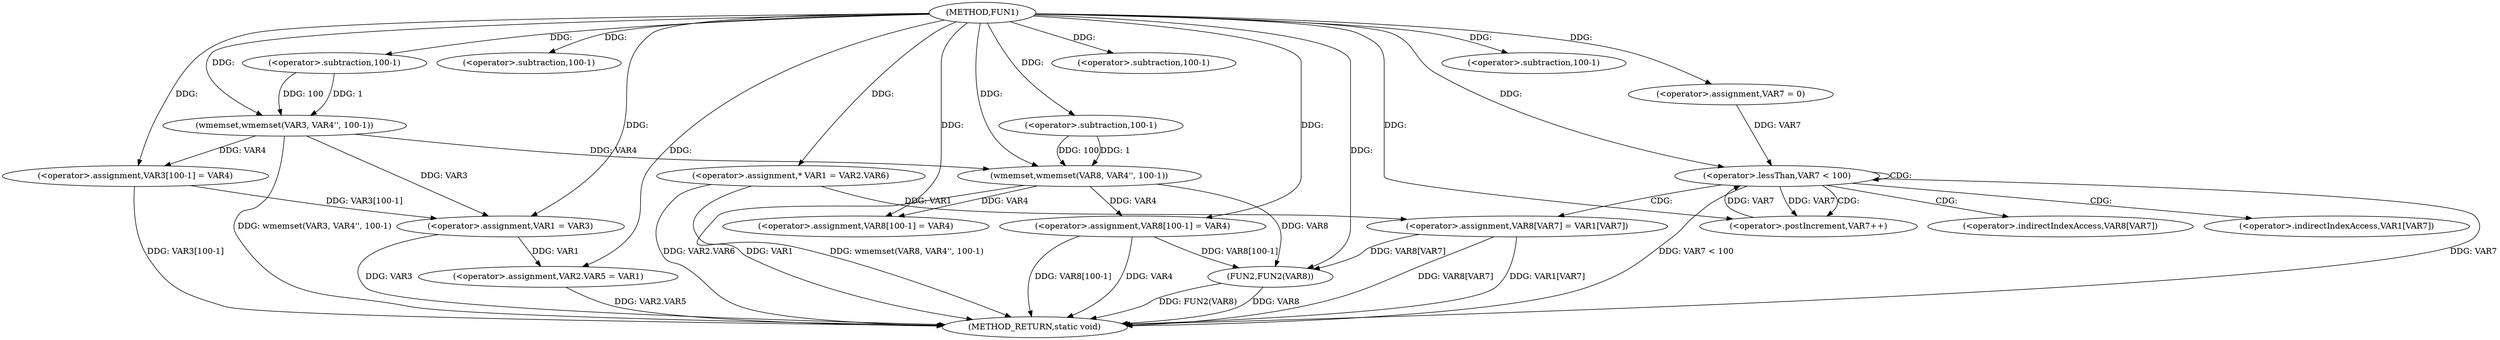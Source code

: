 digraph FUN1 {  
"1000100" [label = "(METHOD,FUN1)" ]
"1000175" [label = "(METHOD_RETURN,static void)" ]
"1000105" [label = "(wmemset,wmemset(VAR3, VAR4'', 100-1))" ]
"1000108" [label = "(<operator>.subtraction,100-1)" ]
"1000111" [label = "(<operator>.assignment,VAR3[100-1] = VAR4)" ]
"1000114" [label = "(<operator>.subtraction,100-1)" ]
"1000118" [label = "(<operator>.assignment,VAR1 = VAR3)" ]
"1000121" [label = "(<operator>.assignment,VAR2.VAR5 = VAR1)" ]
"1000128" [label = "(<operator>.assignment,* VAR1 = VAR2.VAR6)" ]
"1000136" [label = "(wmemset,wmemset(VAR8, VAR4'', 100-1))" ]
"1000139" [label = "(<operator>.subtraction,100-1)" ]
"1000142" [label = "(<operator>.assignment,VAR8[100-1] = VAR4)" ]
"1000145" [label = "(<operator>.subtraction,100-1)" ]
"1000150" [label = "(<operator>.assignment,VAR7 = 0)" ]
"1000153" [label = "(<operator>.lessThan,VAR7 < 100)" ]
"1000156" [label = "(<operator>.postIncrement,VAR7++)" ]
"1000159" [label = "(<operator>.assignment,VAR8[VAR7] = VAR1[VAR7])" ]
"1000166" [label = "(<operator>.assignment,VAR8[100-1] = VAR4)" ]
"1000169" [label = "(<operator>.subtraction,100-1)" ]
"1000173" [label = "(FUN2,FUN2(VAR8))" ]
"1000160" [label = "(<operator>.indirectIndexAccess,VAR8[VAR7])" ]
"1000163" [label = "(<operator>.indirectIndexAccess,VAR1[VAR7])" ]
  "1000128" -> "1000175"  [ label = "DDG: VAR2.VAR6"] 
  "1000166" -> "1000175"  [ label = "DDG: VAR4"] 
  "1000105" -> "1000175"  [ label = "DDG: wmemset(VAR3, VAR4'', 100-1)"] 
  "1000159" -> "1000175"  [ label = "DDG: VAR8[VAR7]"] 
  "1000153" -> "1000175"  [ label = "DDG: VAR7 < 100"] 
  "1000111" -> "1000175"  [ label = "DDG: VAR3[100-1]"] 
  "1000153" -> "1000175"  [ label = "DDG: VAR7"] 
  "1000159" -> "1000175"  [ label = "DDG: VAR1[VAR7]"] 
  "1000173" -> "1000175"  [ label = "DDG: VAR8"] 
  "1000128" -> "1000175"  [ label = "DDG: VAR1"] 
  "1000166" -> "1000175"  [ label = "DDG: VAR8[100-1]"] 
  "1000118" -> "1000175"  [ label = "DDG: VAR3"] 
  "1000173" -> "1000175"  [ label = "DDG: FUN2(VAR8)"] 
  "1000136" -> "1000175"  [ label = "DDG: wmemset(VAR8, VAR4'', 100-1)"] 
  "1000121" -> "1000175"  [ label = "DDG: VAR2.VAR5"] 
  "1000100" -> "1000105"  [ label = "DDG: "] 
  "1000108" -> "1000105"  [ label = "DDG: 100"] 
  "1000108" -> "1000105"  [ label = "DDG: 1"] 
  "1000100" -> "1000108"  [ label = "DDG: "] 
  "1000105" -> "1000111"  [ label = "DDG: VAR4"] 
  "1000100" -> "1000111"  [ label = "DDG: "] 
  "1000100" -> "1000114"  [ label = "DDG: "] 
  "1000111" -> "1000118"  [ label = "DDG: VAR3[100-1]"] 
  "1000105" -> "1000118"  [ label = "DDG: VAR3"] 
  "1000100" -> "1000118"  [ label = "DDG: "] 
  "1000118" -> "1000121"  [ label = "DDG: VAR1"] 
  "1000100" -> "1000121"  [ label = "DDG: "] 
  "1000100" -> "1000128"  [ label = "DDG: "] 
  "1000100" -> "1000136"  [ label = "DDG: "] 
  "1000105" -> "1000136"  [ label = "DDG: VAR4"] 
  "1000139" -> "1000136"  [ label = "DDG: 100"] 
  "1000139" -> "1000136"  [ label = "DDG: 1"] 
  "1000100" -> "1000139"  [ label = "DDG: "] 
  "1000136" -> "1000142"  [ label = "DDG: VAR4"] 
  "1000100" -> "1000142"  [ label = "DDG: "] 
  "1000100" -> "1000145"  [ label = "DDG: "] 
  "1000100" -> "1000150"  [ label = "DDG: "] 
  "1000150" -> "1000153"  [ label = "DDG: VAR7"] 
  "1000156" -> "1000153"  [ label = "DDG: VAR7"] 
  "1000100" -> "1000153"  [ label = "DDG: "] 
  "1000153" -> "1000156"  [ label = "DDG: VAR7"] 
  "1000100" -> "1000156"  [ label = "DDG: "] 
  "1000128" -> "1000159"  [ label = "DDG: VAR1"] 
  "1000100" -> "1000166"  [ label = "DDG: "] 
  "1000136" -> "1000166"  [ label = "DDG: VAR4"] 
  "1000100" -> "1000169"  [ label = "DDG: "] 
  "1000159" -> "1000173"  [ label = "DDG: VAR8[VAR7]"] 
  "1000166" -> "1000173"  [ label = "DDG: VAR8[100-1]"] 
  "1000136" -> "1000173"  [ label = "DDG: VAR8"] 
  "1000100" -> "1000173"  [ label = "DDG: "] 
  "1000153" -> "1000163"  [ label = "CDG: "] 
  "1000153" -> "1000156"  [ label = "CDG: "] 
  "1000153" -> "1000160"  [ label = "CDG: "] 
  "1000153" -> "1000153"  [ label = "CDG: "] 
  "1000153" -> "1000159"  [ label = "CDG: "] 
}
